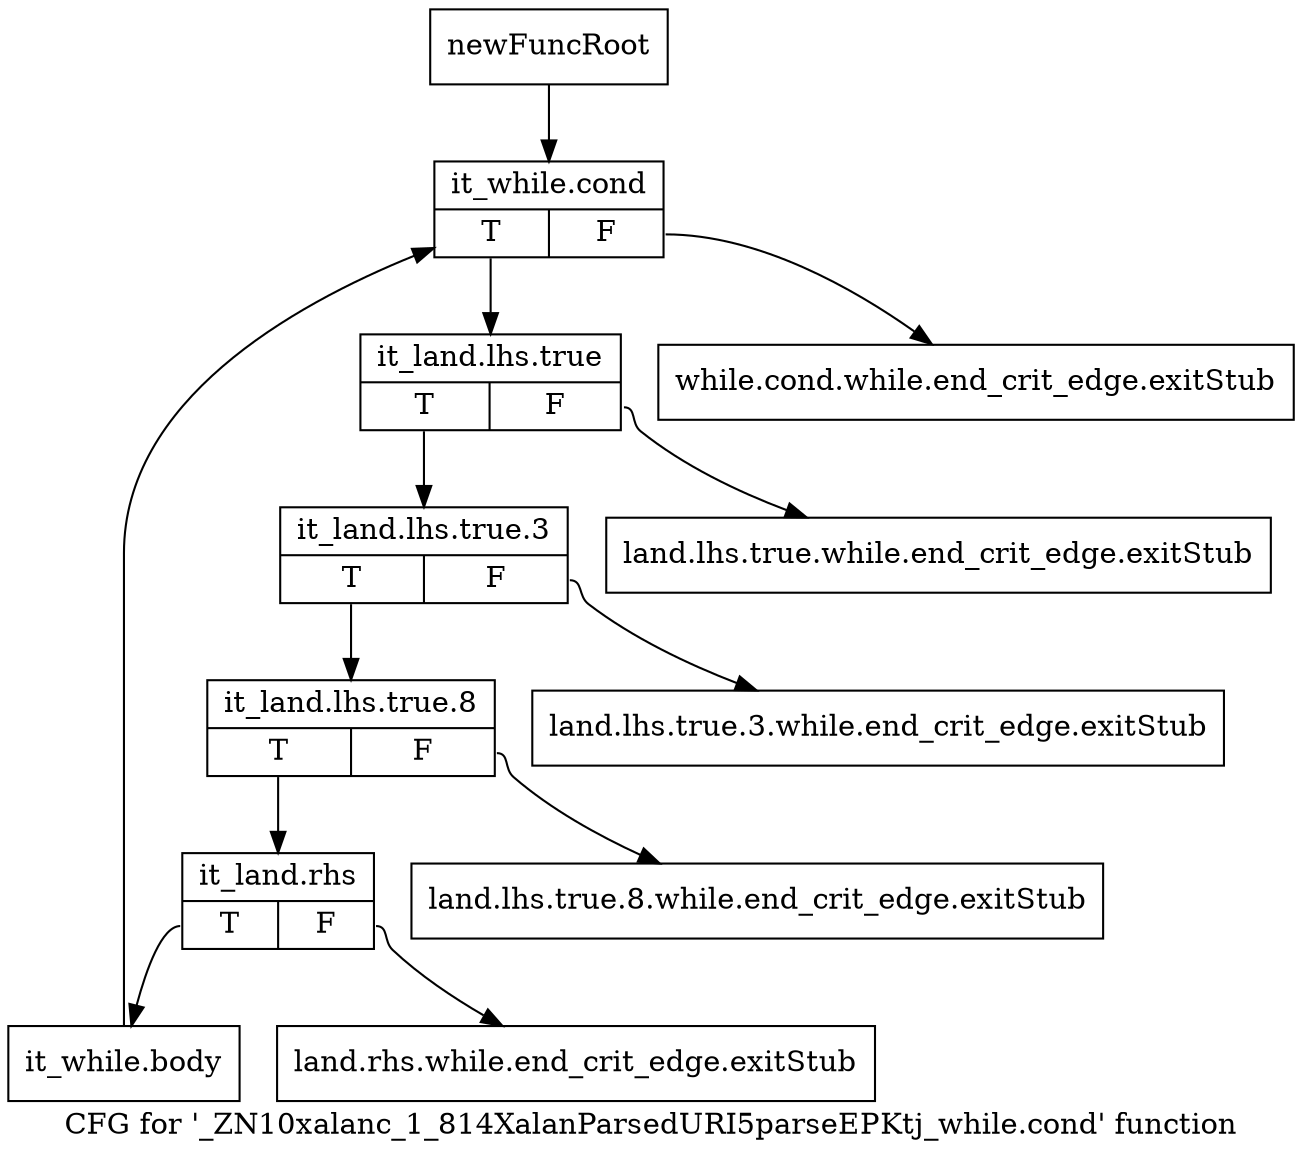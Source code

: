 digraph "CFG for '_ZN10xalanc_1_814XalanParsedURI5parseEPKtj_while.cond' function" {
	label="CFG for '_ZN10xalanc_1_814XalanParsedURI5parseEPKtj_while.cond' function";

	Node0x9d825d0 [shape=record,label="{newFuncRoot}"];
	Node0x9d825d0 -> Node0x9d827b0;
	Node0x9d82620 [shape=record,label="{while.cond.while.end_crit_edge.exitStub}"];
	Node0x9d82670 [shape=record,label="{land.lhs.true.while.end_crit_edge.exitStub}"];
	Node0x9d826c0 [shape=record,label="{land.lhs.true.3.while.end_crit_edge.exitStub}"];
	Node0x9d82710 [shape=record,label="{land.lhs.true.8.while.end_crit_edge.exitStub}"];
	Node0x9d82760 [shape=record,label="{land.rhs.while.end_crit_edge.exitStub}"];
	Node0x9d827b0 [shape=record,label="{it_while.cond|{<s0>T|<s1>F}}"];
	Node0x9d827b0:s0 -> Node0x9d82800;
	Node0x9d827b0:s1 -> Node0x9d82620;
	Node0x9d82800 [shape=record,label="{it_land.lhs.true|{<s0>T|<s1>F}}"];
	Node0x9d82800:s0 -> Node0x9d82850;
	Node0x9d82800:s1 -> Node0x9d82670;
	Node0x9d82850 [shape=record,label="{it_land.lhs.true.3|{<s0>T|<s1>F}}"];
	Node0x9d82850:s0 -> Node0x9d828a0;
	Node0x9d82850:s1 -> Node0x9d826c0;
	Node0x9d828a0 [shape=record,label="{it_land.lhs.true.8|{<s0>T|<s1>F}}"];
	Node0x9d828a0:s0 -> Node0x9d828f0;
	Node0x9d828a0:s1 -> Node0x9d82710;
	Node0x9d828f0 [shape=record,label="{it_land.rhs|{<s0>T|<s1>F}}"];
	Node0x9d828f0:s0 -> Node0x9d82940;
	Node0x9d828f0:s1 -> Node0x9d82760;
	Node0x9d82940 [shape=record,label="{it_while.body}"];
	Node0x9d82940 -> Node0x9d827b0;
}
